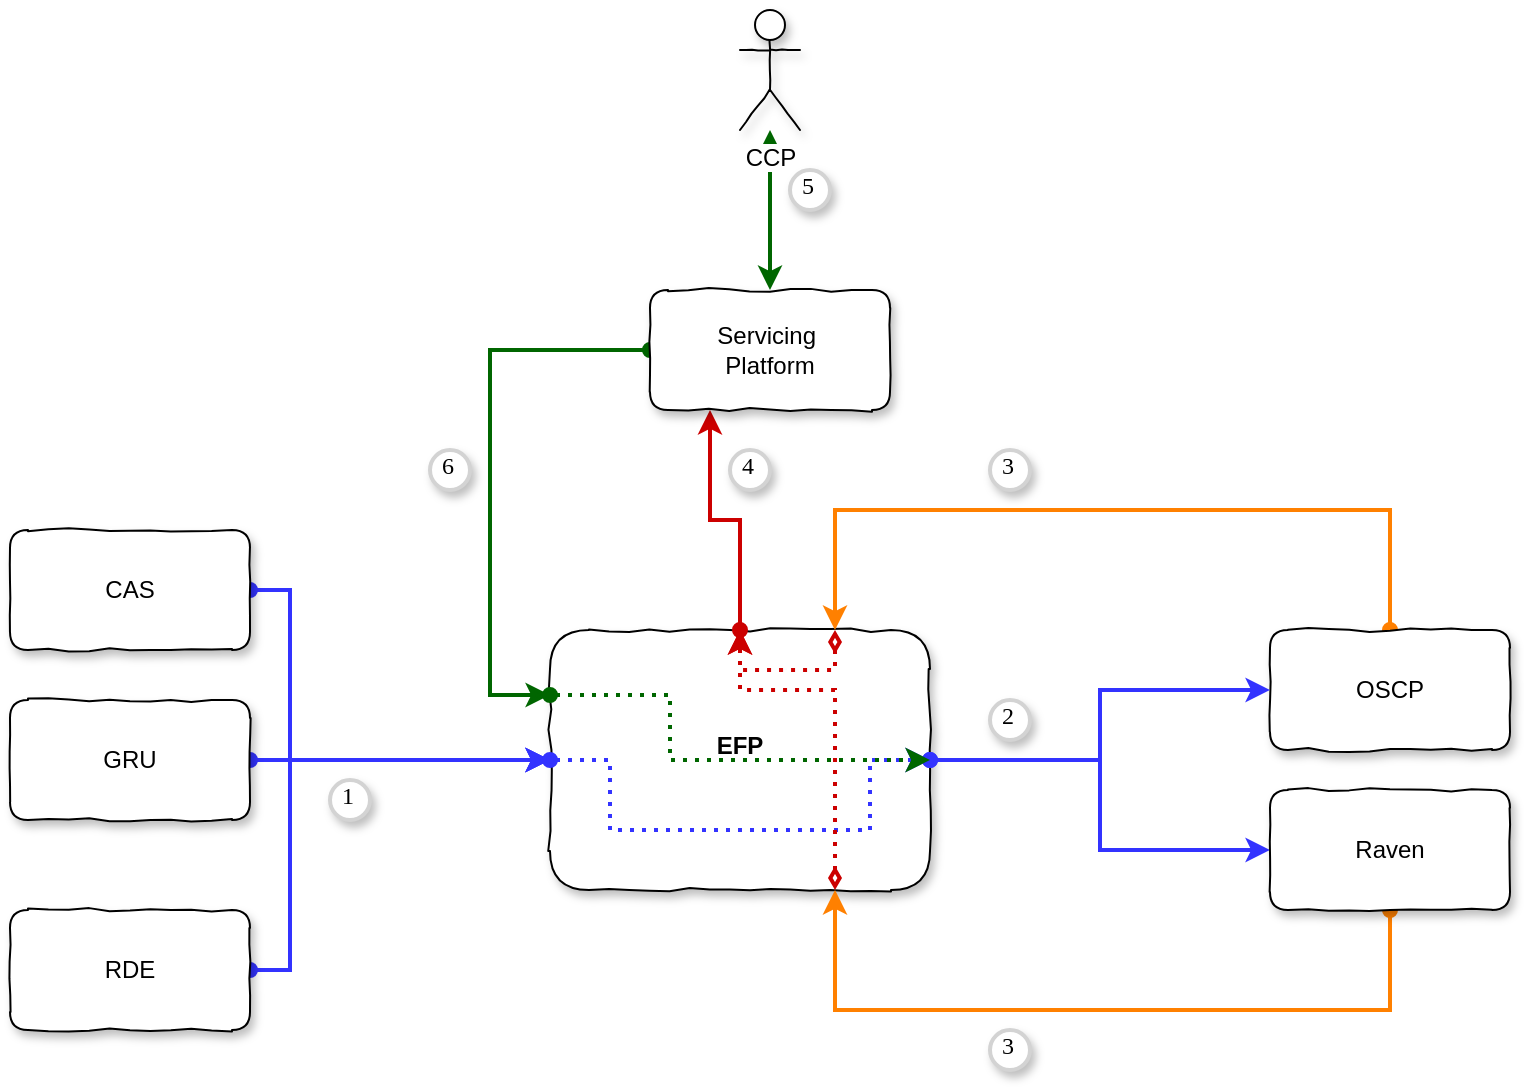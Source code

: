 <mxfile version="13.1.3" type="github"><diagram id="vb_N3dxTnlGqbVyNe5-i" name="Page-1"><mxGraphModel dx="936" dy="617" grid="1" gridSize="10" guides="1" tooltips="1" connect="1" arrows="1" fold="1" page="1" pageScale="1" pageWidth="1100" pageHeight="850" math="0" shadow="0"><root><mxCell id="0"/><mxCell id="1" parent="0"/><mxCell id="BX0J_fmMSgkrb7NshgZh-2" value="EFP&lt;br&gt;&lt;br&gt;" style="rounded=1;whiteSpace=wrap;html=1;shadow=1;comic=1;fontStyle=1" vertex="1" parent="1"><mxGeometry x="430" y="360" width="190" height="130" as="geometry"/></mxCell><mxCell id="BX0J_fmMSgkrb7NshgZh-12" value="" style="edgeStyle=orthogonalEdgeStyle;rounded=0;orthogonalLoop=1;jettySize=auto;html=1;startArrow=oval;startFill=1;strokeWidth=2;entryX=0;entryY=0.5;entryDx=0;entryDy=0;strokeColor=#3333FF;" edge="1" parent="1" source="BX0J_fmMSgkrb7NshgZh-1" target="BX0J_fmMSgkrb7NshgZh-2"><mxGeometry relative="1" as="geometry"><mxPoint x="430" y="425" as="targetPoint"/><Array as="points"><mxPoint x="300" y="340"/><mxPoint x="300" y="425"/></Array></mxGeometry></mxCell><mxCell id="BX0J_fmMSgkrb7NshgZh-1" value="CAS" style="rounded=1;whiteSpace=wrap;html=1;shadow=1;comic=1;" vertex="1" parent="1"><mxGeometry x="160" y="310" width="120" height="60" as="geometry"/></mxCell><mxCell id="BX0J_fmMSgkrb7NshgZh-20" value="" style="edgeStyle=orthogonalEdgeStyle;rounded=0;orthogonalLoop=1;jettySize=auto;html=1;startArrow=oval;startFill=1;strokeWidth=2;entryX=0;entryY=0.5;entryDx=0;entryDy=0;exitX=1;exitY=0.5;exitDx=0;exitDy=0;strokeColor=#3333FF;" edge="1" parent="1" source="BX0J_fmMSgkrb7NshgZh-2" target="BX0J_fmMSgkrb7NshgZh-4"><mxGeometry relative="1" as="geometry"><mxPoint x="700" y="425" as="targetPoint"/></mxGeometry></mxCell><mxCell id="BX0J_fmMSgkrb7NshgZh-27" value="" style="edgeStyle=orthogonalEdgeStyle;rounded=0;orthogonalLoop=1;jettySize=auto;html=1;startArrow=oval;startFill=1;strokeWidth=2;entryX=0.25;entryY=1;entryDx=0;entryDy=0;exitX=0.5;exitY=0;exitDx=0;exitDy=0;strokeColor=#CC0000;" edge="1" parent="1" source="BX0J_fmMSgkrb7NshgZh-2" target="BX0J_fmMSgkrb7NshgZh-5"><mxGeometry relative="1" as="geometry"><mxPoint x="525" y="280" as="targetPoint"/></mxGeometry></mxCell><mxCell id="BX0J_fmMSgkrb7NshgZh-23" value="" style="edgeStyle=orthogonalEdgeStyle;rounded=0;orthogonalLoop=1;jettySize=auto;html=1;startArrow=oval;startFill=1;strokeWidth=2;entryX=0.75;entryY=0;entryDx=0;entryDy=0;exitX=0.5;exitY=0;exitDx=0;exitDy=0;strokeColor=#FF8000;" edge="1" parent="1" source="BX0J_fmMSgkrb7NshgZh-3" target="BX0J_fmMSgkrb7NshgZh-2"><mxGeometry relative="1" as="geometry"><mxPoint x="990" y="390" as="targetPoint"/><Array as="points"><mxPoint x="850" y="300"/><mxPoint x="573" y="300"/></Array></mxGeometry></mxCell><mxCell id="BX0J_fmMSgkrb7NshgZh-3" value="OSCP" style="rounded=1;whiteSpace=wrap;html=1;shadow=1;comic=1;" vertex="1" parent="1"><mxGeometry x="790" y="360" width="120" height="60" as="geometry"/></mxCell><mxCell id="BX0J_fmMSgkrb7NshgZh-25" value="" style="edgeStyle=orthogonalEdgeStyle;rounded=0;orthogonalLoop=1;jettySize=auto;html=1;startArrow=oval;startFill=1;strokeWidth=2;entryX=0.75;entryY=1;entryDx=0;entryDy=0;exitX=0.5;exitY=1;exitDx=0;exitDy=0;strokeColor=#FF8000;" edge="1" parent="1" source="BX0J_fmMSgkrb7NshgZh-4" target="BX0J_fmMSgkrb7NshgZh-2"><mxGeometry relative="1" as="geometry"><mxPoint x="990" y="470" as="targetPoint"/><Array as="points"><mxPoint x="850" y="550"/><mxPoint x="573" y="550"/></Array></mxGeometry></mxCell><mxCell id="BX0J_fmMSgkrb7NshgZh-4" value="Raven" style="rounded=1;whiteSpace=wrap;html=1;shadow=1;comic=1;" vertex="1" parent="1"><mxGeometry x="790" y="440" width="120" height="60" as="geometry"/></mxCell><mxCell id="BX0J_fmMSgkrb7NshgZh-38" value="" style="edgeStyle=orthogonalEdgeStyle;rounded=0;orthogonalLoop=1;jettySize=auto;html=1;startArrow=oval;startFill=1;strokeColor=#006600;strokeWidth=2;exitX=0;exitY=0.5;exitDx=0;exitDy=0;entryX=0;entryY=0.25;entryDx=0;entryDy=0;" edge="1" parent="1" source="BX0J_fmMSgkrb7NshgZh-5" target="BX0J_fmMSgkrb7NshgZh-2"><mxGeometry relative="1" as="geometry"><mxPoint x="430" y="425" as="targetPoint"/><Array as="points"><mxPoint x="400" y="220"/><mxPoint x="400" y="393"/></Array></mxGeometry></mxCell><mxCell id="BX0J_fmMSgkrb7NshgZh-5" value="Servicing&amp;nbsp;&lt;br&gt;Platform" style="rounded=1;whiteSpace=wrap;html=1;shadow=1;comic=1;" vertex="1" parent="1"><mxGeometry x="480" y="190" width="120" height="60" as="geometry"/></mxCell><mxCell id="BX0J_fmMSgkrb7NshgZh-7" value="" style="edgeStyle=orthogonalEdgeStyle;rounded=0;orthogonalLoop=1;jettySize=auto;html=1;startArrow=classic;startFill=1;strokeWidth=2;strokeColor=#006600;entryX=0.5;entryY=0;entryDx=0;entryDy=0;" edge="1" parent="1" source="BX0J_fmMSgkrb7NshgZh-6" target="BX0J_fmMSgkrb7NshgZh-5"><mxGeometry relative="1" as="geometry"/></mxCell><mxCell id="BX0J_fmMSgkrb7NshgZh-6" value="CCP" style="shape=umlActor;verticalLabelPosition=bottom;labelBackgroundColor=#ffffff;verticalAlign=top;html=1;outlineConnect=0;shadow=1;comic=1;" vertex="1" parent="1"><mxGeometry x="525" y="50" width="30" height="60" as="geometry"/></mxCell><mxCell id="BX0J_fmMSgkrb7NshgZh-18" value="" style="edgeStyle=orthogonalEdgeStyle;rounded=0;orthogonalLoop=1;jettySize=auto;html=1;startArrow=oval;startFill=1;strokeWidth=2;entryX=0;entryY=0.5;entryDx=0;entryDy=0;strokeColor=#3333FF;" edge="1" parent="1" source="BX0J_fmMSgkrb7NshgZh-13" target="BX0J_fmMSgkrb7NshgZh-2"><mxGeometry relative="1" as="geometry"><mxPoint x="430" y="440" as="targetPoint"/></mxGeometry></mxCell><mxCell id="BX0J_fmMSgkrb7NshgZh-13" value="GRU" style="rounded=1;whiteSpace=wrap;html=1;shadow=1;comic=1;" vertex="1" parent="1"><mxGeometry x="160" y="395" width="120" height="60" as="geometry"/></mxCell><mxCell id="BX0J_fmMSgkrb7NshgZh-16" value="" style="edgeStyle=orthogonalEdgeStyle;rounded=0;orthogonalLoop=1;jettySize=auto;html=1;startArrow=oval;startFill=1;strokeWidth=2;entryX=0;entryY=0.5;entryDx=0;entryDy=0;strokeColor=#3333FF;" edge="1" parent="1" source="BX0J_fmMSgkrb7NshgZh-14" target="BX0J_fmMSgkrb7NshgZh-2"><mxGeometry relative="1" as="geometry"><mxPoint x="430" y="530" as="targetPoint"/><Array as="points"><mxPoint x="300" y="530"/><mxPoint x="300" y="425"/></Array></mxGeometry></mxCell><mxCell id="BX0J_fmMSgkrb7NshgZh-14" value="RDE" style="rounded=1;whiteSpace=wrap;html=1;shadow=1;comic=1;" vertex="1" parent="1"><mxGeometry x="160" y="500" width="120" height="60" as="geometry"/></mxCell><mxCell id="BX0J_fmMSgkrb7NshgZh-21" value="" style="edgeStyle=orthogonalEdgeStyle;rounded=0;orthogonalLoop=1;jettySize=auto;html=1;startArrow=oval;startFill=1;strokeWidth=2;entryX=0;entryY=0.5;entryDx=0;entryDy=0;exitX=1;exitY=0.5;exitDx=0;exitDy=0;strokeColor=#3333FF;" edge="1" parent="1" source="BX0J_fmMSgkrb7NshgZh-2" target="BX0J_fmMSgkrb7NshgZh-3"><mxGeometry relative="1" as="geometry"><mxPoint x="630" y="435" as="sourcePoint"/><mxPoint x="800" y="530" as="targetPoint"/></mxGeometry></mxCell><mxCell id="BX0J_fmMSgkrb7NshgZh-28" value="" style="edgeStyle=orthogonalEdgeStyle;rounded=0;orthogonalLoop=1;jettySize=auto;html=1;startArrow=oval;startFill=1;strokeWidth=2;exitX=0;exitY=0.5;exitDx=0;exitDy=0;dashed=1;dashPattern=1 2;strokeColor=#3333FF;entryX=1;entryY=0.5;entryDx=0;entryDy=0;" edge="1" parent="1" source="BX0J_fmMSgkrb7NshgZh-2" target="BX0J_fmMSgkrb7NshgZh-2"><mxGeometry relative="1" as="geometry"><mxPoint x="360" y="540" as="sourcePoint"/><mxPoint x="620" y="430" as="targetPoint"/><Array as="points"><mxPoint x="460" y="425"/><mxPoint x="460" y="460"/><mxPoint x="590" y="460"/><mxPoint x="590" y="425"/></Array></mxGeometry></mxCell><mxCell id="BX0J_fmMSgkrb7NshgZh-29" value="" style="edgeStyle=orthogonalEdgeStyle;rounded=0;orthogonalLoop=1;jettySize=auto;html=1;startArrow=diamondThin;startFill=0;strokeWidth=2;exitX=0.75;exitY=0;exitDx=0;exitDy=0;dashed=1;dashPattern=1 2;strokeColor=#CC0000;" edge="1" parent="1" source="BX0J_fmMSgkrb7NshgZh-2"><mxGeometry relative="1" as="geometry"><mxPoint x="440" y="435" as="sourcePoint"/><mxPoint x="525" y="360" as="targetPoint"/><Array as="points"><mxPoint x="573" y="380"/><mxPoint x="525" y="380"/></Array></mxGeometry></mxCell><mxCell id="BX0J_fmMSgkrb7NshgZh-30" value="" style="edgeStyle=orthogonalEdgeStyle;rounded=0;orthogonalLoop=1;jettySize=auto;html=1;startArrow=diamondThin;startFill=0;strokeWidth=2;exitX=0.75;exitY=1;exitDx=0;exitDy=0;dashed=1;dashPattern=1 2;strokeColor=#CC0000;entryX=0.5;entryY=0;entryDx=0;entryDy=0;" edge="1" parent="1" source="BX0J_fmMSgkrb7NshgZh-2" target="BX0J_fmMSgkrb7NshgZh-2"><mxGeometry relative="1" as="geometry"><mxPoint x="582.5" y="370" as="sourcePoint"/><mxPoint x="480" y="360" as="targetPoint"/><Array as="points"><mxPoint x="573" y="390"/><mxPoint x="525" y="390"/></Array></mxGeometry></mxCell><mxCell id="BX0J_fmMSgkrb7NshgZh-32" value="1" style="ellipse;whiteSpace=wrap;html=1;aspect=fixed;strokeWidth=2;fontFamily=Tahoma;spacingBottom=4;spacingRight=2;strokeColor=#d3d3d3;shadow=1;comic=1;" vertex="1" parent="1"><mxGeometry x="320" y="435" width="20" height="20" as="geometry"/></mxCell><mxCell id="BX0J_fmMSgkrb7NshgZh-33" value="2" style="ellipse;whiteSpace=wrap;html=1;aspect=fixed;strokeWidth=2;fontFamily=Tahoma;spacingBottom=4;spacingRight=2;strokeColor=#d3d3d3;shadow=1;comic=1;" vertex="1" parent="1"><mxGeometry x="650" y="395" width="20" height="20" as="geometry"/></mxCell><mxCell id="BX0J_fmMSgkrb7NshgZh-34" value="3" style="ellipse;whiteSpace=wrap;html=1;aspect=fixed;strokeWidth=2;fontFamily=Tahoma;spacingBottom=4;spacingRight=2;strokeColor=#d3d3d3;shadow=1;comic=1;" vertex="1" parent="1"><mxGeometry x="650" y="270" width="20" height="20" as="geometry"/></mxCell><mxCell id="BX0J_fmMSgkrb7NshgZh-35" value="3" style="ellipse;whiteSpace=wrap;html=1;aspect=fixed;strokeWidth=2;fontFamily=Tahoma;spacingBottom=4;spacingRight=2;strokeColor=#d3d3d3;shadow=1;comic=1;" vertex="1" parent="1"><mxGeometry x="650" y="560" width="20" height="20" as="geometry"/></mxCell><mxCell id="BX0J_fmMSgkrb7NshgZh-40" value="4" style="ellipse;whiteSpace=wrap;html=1;aspect=fixed;strokeWidth=2;fontFamily=Tahoma;spacingBottom=4;spacingRight=2;strokeColor=#d3d3d3;shadow=1;comic=1;" vertex="1" parent="1"><mxGeometry x="520" y="270" width="20" height="20" as="geometry"/></mxCell><mxCell id="BX0J_fmMSgkrb7NshgZh-41" value="5" style="ellipse;whiteSpace=wrap;html=1;aspect=fixed;strokeWidth=2;fontFamily=Tahoma;spacingBottom=4;spacingRight=2;strokeColor=#d3d3d3;shadow=1;comic=1;" vertex="1" parent="1"><mxGeometry x="550" y="130" width="20" height="20" as="geometry"/></mxCell><mxCell id="BX0J_fmMSgkrb7NshgZh-42" value="6" style="ellipse;whiteSpace=wrap;html=1;aspect=fixed;strokeWidth=2;fontFamily=Tahoma;spacingBottom=4;spacingRight=2;strokeColor=#d3d3d3;shadow=1;comic=1;" vertex="1" parent="1"><mxGeometry x="370" y="270" width="20" height="20" as="geometry"/></mxCell><mxCell id="BX0J_fmMSgkrb7NshgZh-45" value="" style="edgeStyle=orthogonalEdgeStyle;rounded=0;orthogonalLoop=1;jettySize=auto;html=1;startArrow=oval;startFill=1;strokeColor=#006600;strokeWidth=2;exitX=0;exitY=0.25;exitDx=0;exitDy=0;entryX=1;entryY=0.5;entryDx=0;entryDy=0;dashed=1;dashPattern=1 2;" edge="1" parent="1" source="BX0J_fmMSgkrb7NshgZh-2" target="BX0J_fmMSgkrb7NshgZh-2"><mxGeometry relative="1" as="geometry"><mxPoint x="490" y="230" as="sourcePoint"/><mxPoint x="440" y="402.5" as="targetPoint"/><Array as="points"><mxPoint x="490" y="393"/><mxPoint x="490" y="425"/></Array></mxGeometry></mxCell></root></mxGraphModel></diagram></mxfile>